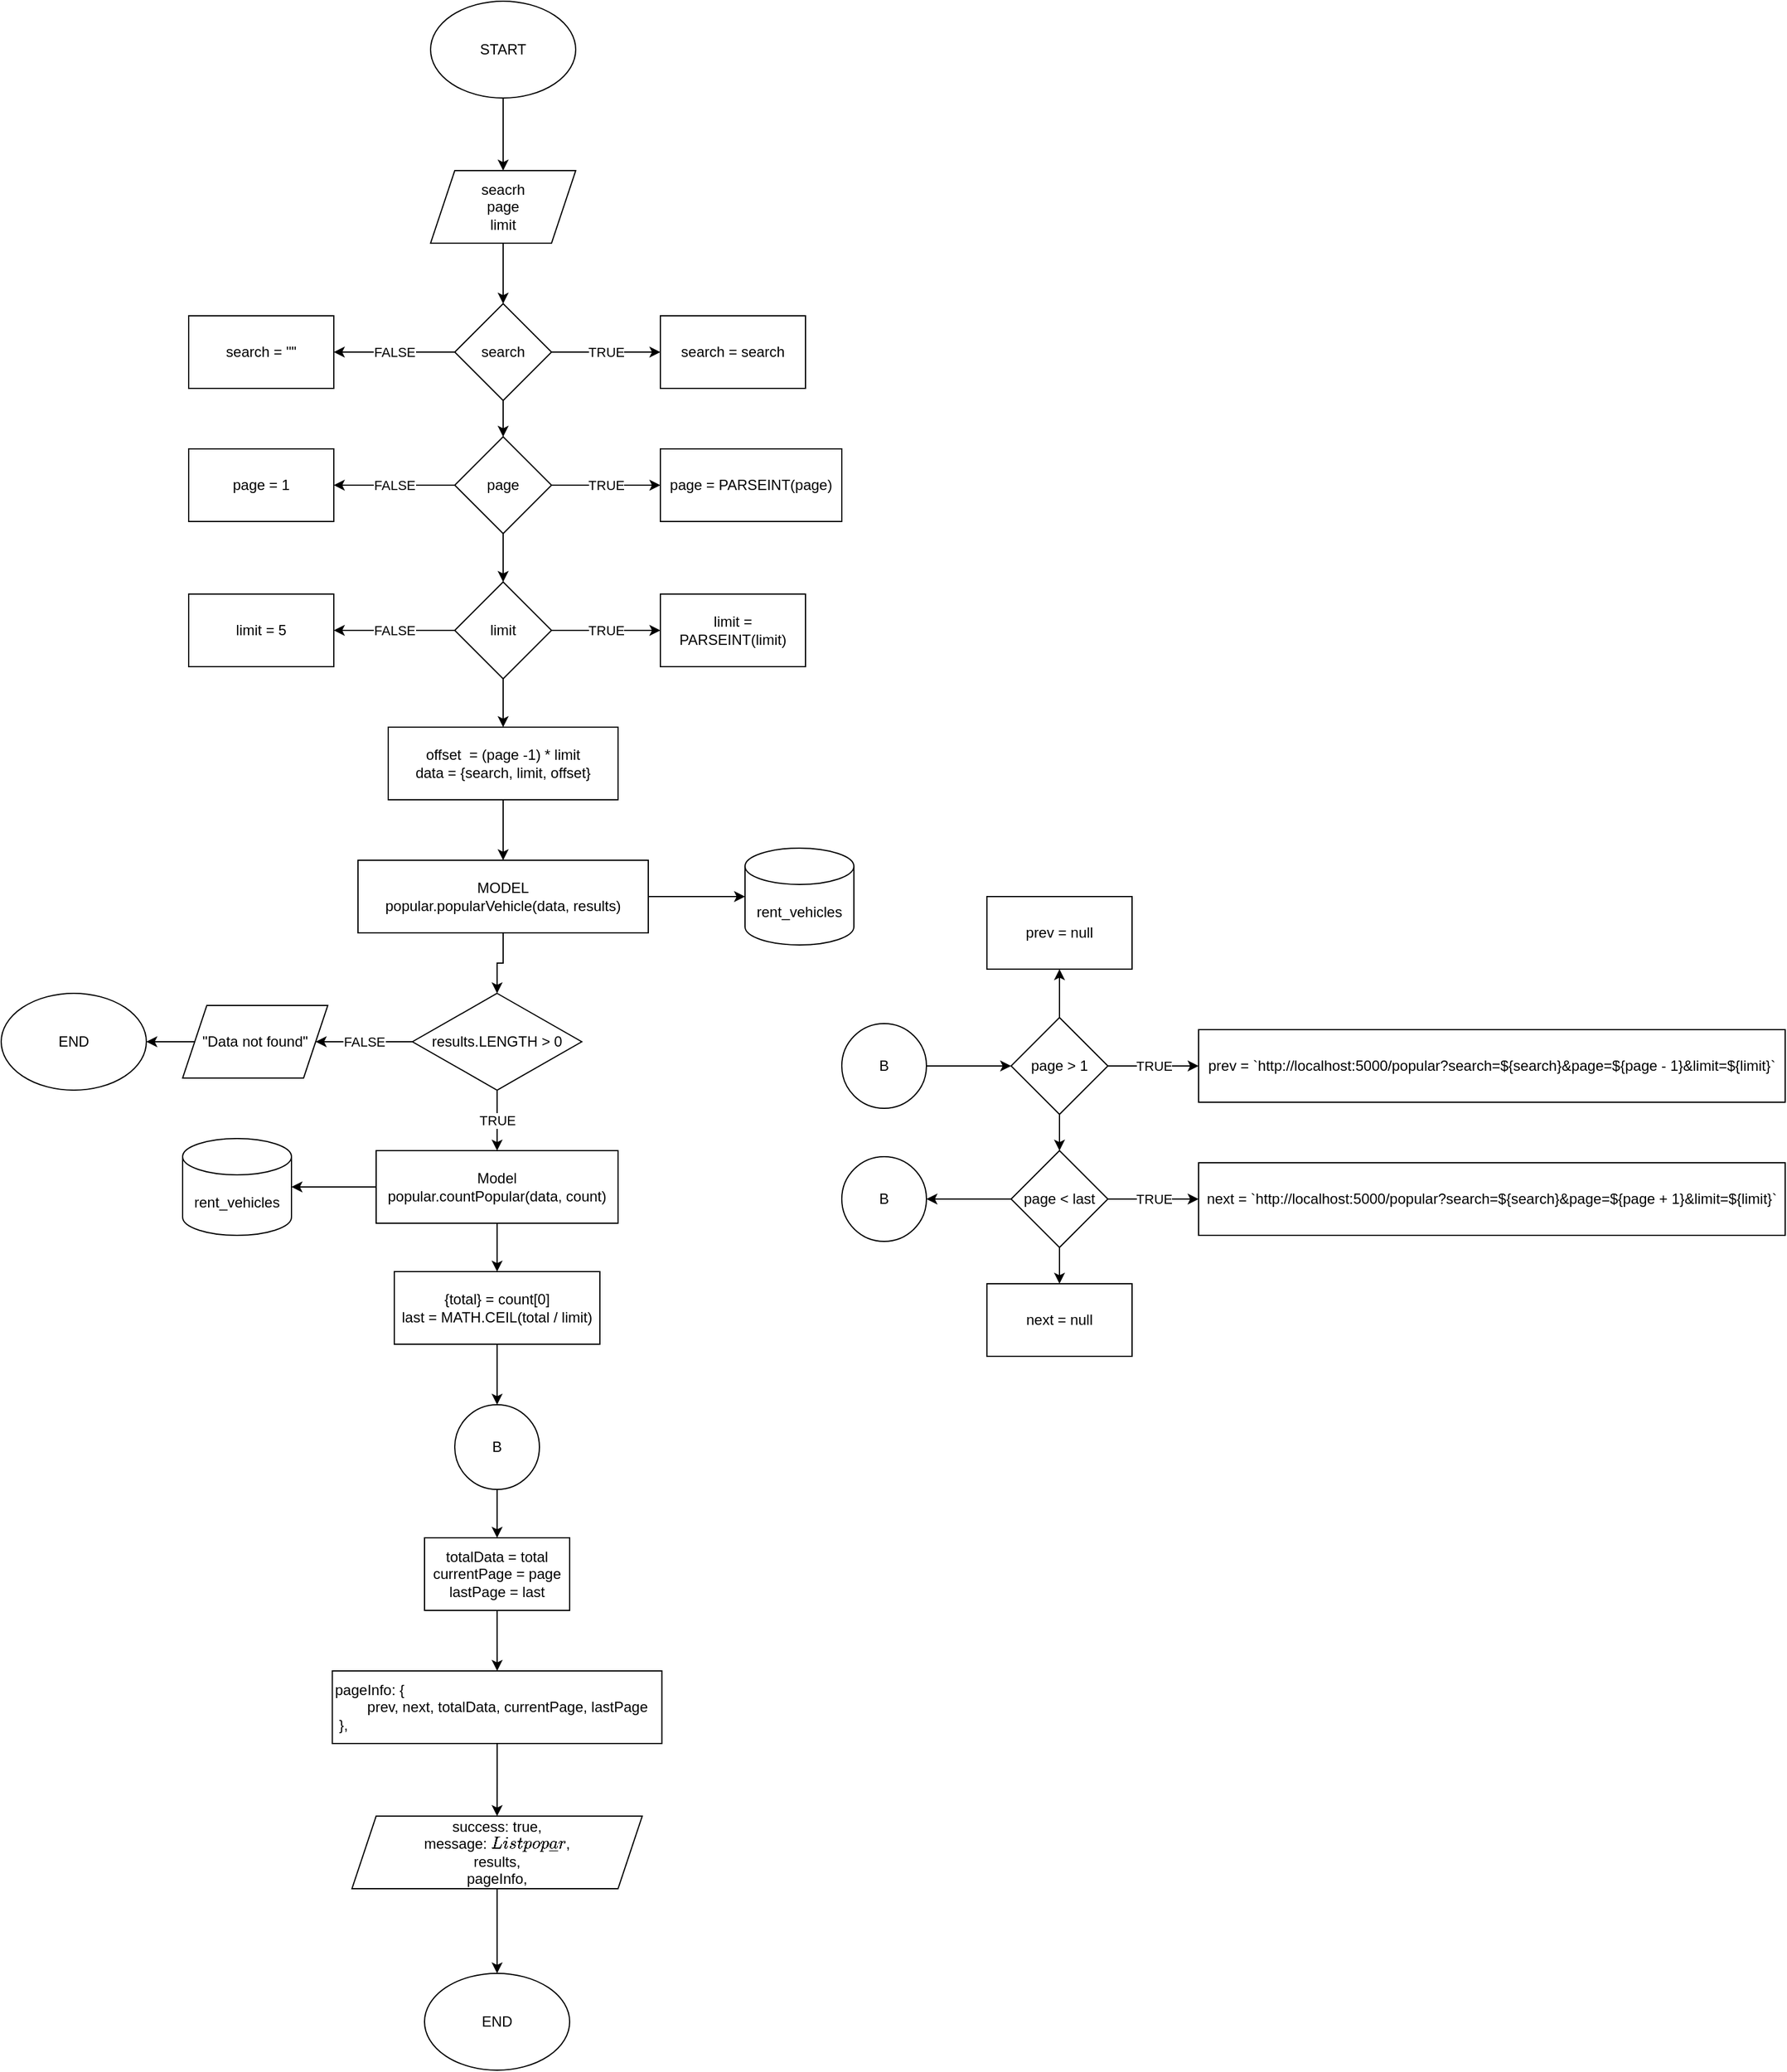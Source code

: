 <mxfile version="16.5.1" type="device"><diagram id="QjYlrru3f6eTGDuYevZg" name="popular vehicles"><mxGraphModel dx="1117" dy="827" grid="1" gridSize="10" guides="1" tooltips="1" connect="1" arrows="1" fold="1" page="1" pageScale="1" pageWidth="850" pageHeight="1100" math="0" shadow="0"><root><mxCell id="0"/><mxCell id="1" parent="0"/><mxCell id="omyvL46x8O9ldQBcuuMB-2" value="" style="edgeStyle=orthogonalEdgeStyle;rounded=0;orthogonalLoop=1;jettySize=auto;html=1;" edge="1" parent="1" source="omyvL46x8O9ldQBcuuMB-3" target="omyvL46x8O9ldQBcuuMB-5"><mxGeometry relative="1" as="geometry"/></mxCell><mxCell id="omyvL46x8O9ldQBcuuMB-3" value="START" style="ellipse;whiteSpace=wrap;html=1;" vertex="1" parent="1"><mxGeometry x="485" y="80" width="120" height="80" as="geometry"/></mxCell><mxCell id="omyvL46x8O9ldQBcuuMB-4" value="" style="edgeStyle=orthogonalEdgeStyle;rounded=0;orthogonalLoop=1;jettySize=auto;html=1;" edge="1" parent="1" source="omyvL46x8O9ldQBcuuMB-5" target="omyvL46x8O9ldQBcuuMB-9"><mxGeometry relative="1" as="geometry"/></mxCell><mxCell id="omyvL46x8O9ldQBcuuMB-5" value="seacrh&lt;br&gt;page&lt;br&gt;limit" style="shape=parallelogram;perimeter=parallelogramPerimeter;whiteSpace=wrap;html=1;fixedSize=1;" vertex="1" parent="1"><mxGeometry x="485" y="220" width="120" height="60" as="geometry"/></mxCell><mxCell id="omyvL46x8O9ldQBcuuMB-6" value="TRUE" style="edgeStyle=orthogonalEdgeStyle;rounded=0;orthogonalLoop=1;jettySize=auto;html=1;" edge="1" parent="1" source="omyvL46x8O9ldQBcuuMB-9" target="omyvL46x8O9ldQBcuuMB-10"><mxGeometry relative="1" as="geometry"/></mxCell><mxCell id="omyvL46x8O9ldQBcuuMB-7" value="FALSE" style="edgeStyle=orthogonalEdgeStyle;rounded=0;orthogonalLoop=1;jettySize=auto;html=1;" edge="1" parent="1" source="omyvL46x8O9ldQBcuuMB-9" target="omyvL46x8O9ldQBcuuMB-11"><mxGeometry relative="1" as="geometry"/></mxCell><mxCell id="omyvL46x8O9ldQBcuuMB-8" value="" style="edgeStyle=orthogonalEdgeStyle;rounded=0;orthogonalLoop=1;jettySize=auto;html=1;" edge="1" parent="1" source="omyvL46x8O9ldQBcuuMB-9" target="omyvL46x8O9ldQBcuuMB-15"><mxGeometry relative="1" as="geometry"/></mxCell><mxCell id="omyvL46x8O9ldQBcuuMB-9" value="search" style="rhombus;whiteSpace=wrap;html=1;" vertex="1" parent="1"><mxGeometry x="505" y="330" width="80" height="80" as="geometry"/></mxCell><mxCell id="omyvL46x8O9ldQBcuuMB-10" value="search = search" style="rounded=0;whiteSpace=wrap;html=1;" vertex="1" parent="1"><mxGeometry x="675" y="340" width="120" height="60" as="geometry"/></mxCell><mxCell id="omyvL46x8O9ldQBcuuMB-11" value="search = &quot;&quot;" style="rounded=0;whiteSpace=wrap;html=1;" vertex="1" parent="1"><mxGeometry x="285" y="340" width="120" height="60" as="geometry"/></mxCell><mxCell id="omyvL46x8O9ldQBcuuMB-12" value="TRUE" style="edgeStyle=orthogonalEdgeStyle;rounded=0;orthogonalLoop=1;jettySize=auto;html=1;" edge="1" parent="1" source="omyvL46x8O9ldQBcuuMB-15" target="omyvL46x8O9ldQBcuuMB-16"><mxGeometry relative="1" as="geometry"/></mxCell><mxCell id="omyvL46x8O9ldQBcuuMB-13" value="FALSE" style="edgeStyle=orthogonalEdgeStyle;rounded=0;orthogonalLoop=1;jettySize=auto;html=1;" edge="1" parent="1" source="omyvL46x8O9ldQBcuuMB-15" target="omyvL46x8O9ldQBcuuMB-17"><mxGeometry relative="1" as="geometry"/></mxCell><mxCell id="omyvL46x8O9ldQBcuuMB-14" value="" style="edgeStyle=orthogonalEdgeStyle;rounded=0;orthogonalLoop=1;jettySize=auto;html=1;" edge="1" parent="1" source="omyvL46x8O9ldQBcuuMB-15" target="omyvL46x8O9ldQBcuuMB-21"><mxGeometry relative="1" as="geometry"/></mxCell><mxCell id="omyvL46x8O9ldQBcuuMB-15" value="page" style="rhombus;whiteSpace=wrap;html=1;" vertex="1" parent="1"><mxGeometry x="505" y="440" width="80" height="80" as="geometry"/></mxCell><mxCell id="omyvL46x8O9ldQBcuuMB-16" value="page = PARSEINT(page)" style="rounded=0;whiteSpace=wrap;html=1;" vertex="1" parent="1"><mxGeometry x="675" y="450" width="150" height="60" as="geometry"/></mxCell><mxCell id="omyvL46x8O9ldQBcuuMB-17" value="page = 1" style="rounded=0;whiteSpace=wrap;html=1;" vertex="1" parent="1"><mxGeometry x="285" y="450" width="120" height="60" as="geometry"/></mxCell><mxCell id="omyvL46x8O9ldQBcuuMB-18" value="TRUE" style="edgeStyle=orthogonalEdgeStyle;rounded=0;orthogonalLoop=1;jettySize=auto;html=1;" edge="1" parent="1" source="omyvL46x8O9ldQBcuuMB-21" target="omyvL46x8O9ldQBcuuMB-22"><mxGeometry relative="1" as="geometry"/></mxCell><mxCell id="omyvL46x8O9ldQBcuuMB-19" value="FALSE" style="edgeStyle=orthogonalEdgeStyle;rounded=0;orthogonalLoop=1;jettySize=auto;html=1;" edge="1" parent="1" source="omyvL46x8O9ldQBcuuMB-21" target="omyvL46x8O9ldQBcuuMB-23"><mxGeometry relative="1" as="geometry"/></mxCell><mxCell id="omyvL46x8O9ldQBcuuMB-20" value="" style="edgeStyle=orthogonalEdgeStyle;rounded=0;orthogonalLoop=1;jettySize=auto;html=1;" edge="1" parent="1" source="omyvL46x8O9ldQBcuuMB-21" target="omyvL46x8O9ldQBcuuMB-25"><mxGeometry relative="1" as="geometry"/></mxCell><mxCell id="omyvL46x8O9ldQBcuuMB-21" value="limit" style="rhombus;whiteSpace=wrap;html=1;" vertex="1" parent="1"><mxGeometry x="505" y="560" width="80" height="80" as="geometry"/></mxCell><mxCell id="omyvL46x8O9ldQBcuuMB-22" value="limit = PARSEINT(limit)" style="rounded=0;whiteSpace=wrap;html=1;" vertex="1" parent="1"><mxGeometry x="675" y="570" width="120" height="60" as="geometry"/></mxCell><mxCell id="omyvL46x8O9ldQBcuuMB-23" value="limit = 5" style="rounded=0;whiteSpace=wrap;html=1;" vertex="1" parent="1"><mxGeometry x="285" y="570" width="120" height="60" as="geometry"/></mxCell><mxCell id="omyvL46x8O9ldQBcuuMB-24" value="" style="edgeStyle=orthogonalEdgeStyle;rounded=0;orthogonalLoop=1;jettySize=auto;html=1;" edge="1" parent="1" source="omyvL46x8O9ldQBcuuMB-25" target="omyvL46x8O9ldQBcuuMB-28"><mxGeometry relative="1" as="geometry"/></mxCell><mxCell id="omyvL46x8O9ldQBcuuMB-25" value="offset&amp;nbsp; = (page -1) * limit&lt;br&gt;data = {search, limit, offset}" style="rounded=0;whiteSpace=wrap;html=1;" vertex="1" parent="1"><mxGeometry x="450" y="680" width="190" height="60" as="geometry"/></mxCell><mxCell id="omyvL46x8O9ldQBcuuMB-26" value="" style="edgeStyle=orthogonalEdgeStyle;rounded=0;orthogonalLoop=1;jettySize=auto;html=1;fontSize=12;" edge="1" parent="1" source="omyvL46x8O9ldQBcuuMB-28" target="omyvL46x8O9ldQBcuuMB-29"><mxGeometry relative="1" as="geometry"/></mxCell><mxCell id="omyvL46x8O9ldQBcuuMB-27" value="" style="edgeStyle=orthogonalEdgeStyle;rounded=0;orthogonalLoop=1;jettySize=auto;html=1;fontSize=12;" edge="1" parent="1" source="omyvL46x8O9ldQBcuuMB-28" target="omyvL46x8O9ldQBcuuMB-32"><mxGeometry relative="1" as="geometry"/></mxCell><mxCell id="omyvL46x8O9ldQBcuuMB-28" value="MODEL&lt;br&gt;popular.popularVehicle(data, results)" style="rounded=0;whiteSpace=wrap;html=1;" vertex="1" parent="1"><mxGeometry x="425" y="790" width="240" height="60" as="geometry"/></mxCell><mxCell id="omyvL46x8O9ldQBcuuMB-29" value="rent_vehicles" style="shape=cylinder3;whiteSpace=wrap;html=1;boundedLbl=1;backgroundOutline=1;size=15;" vertex="1" parent="1"><mxGeometry x="745" y="780" width="90" height="80" as="geometry"/></mxCell><mxCell id="omyvL46x8O9ldQBcuuMB-30" value="FALSE" style="edgeStyle=orthogonalEdgeStyle;rounded=0;orthogonalLoop=1;jettySize=auto;html=1;" edge="1" parent="1" source="omyvL46x8O9ldQBcuuMB-32" target="omyvL46x8O9ldQBcuuMB-34"><mxGeometry relative="1" as="geometry"/></mxCell><mxCell id="omyvL46x8O9ldQBcuuMB-31" value="TRUE" style="edgeStyle=orthogonalEdgeStyle;rounded=0;orthogonalLoop=1;jettySize=auto;html=1;" edge="1" parent="1" source="omyvL46x8O9ldQBcuuMB-32" target="omyvL46x8O9ldQBcuuMB-37"><mxGeometry relative="1" as="geometry"/></mxCell><mxCell id="omyvL46x8O9ldQBcuuMB-32" value="results.LENGTH &amp;gt; 0" style="rhombus;whiteSpace=wrap;html=1;" vertex="1" parent="1"><mxGeometry x="470" y="900" width="140" height="80" as="geometry"/></mxCell><mxCell id="omyvL46x8O9ldQBcuuMB-33" value="" style="edgeStyle=orthogonalEdgeStyle;rounded=0;orthogonalLoop=1;jettySize=auto;html=1;" edge="1" parent="1" source="omyvL46x8O9ldQBcuuMB-34" target="omyvL46x8O9ldQBcuuMB-60"><mxGeometry relative="1" as="geometry"/></mxCell><mxCell id="omyvL46x8O9ldQBcuuMB-34" value="&quot;Data not found&quot;" style="shape=parallelogram;perimeter=parallelogramPerimeter;whiteSpace=wrap;html=1;fixedSize=1;" vertex="1" parent="1"><mxGeometry x="280" y="910" width="120" height="60" as="geometry"/></mxCell><mxCell id="omyvL46x8O9ldQBcuuMB-35" value="" style="edgeStyle=orthogonalEdgeStyle;rounded=0;orthogonalLoop=1;jettySize=auto;html=1;fontSize=12;" edge="1" parent="1" source="omyvL46x8O9ldQBcuuMB-37" target="omyvL46x8O9ldQBcuuMB-64"><mxGeometry relative="1" as="geometry"/></mxCell><mxCell id="omyvL46x8O9ldQBcuuMB-36" value="" style="edgeStyle=orthogonalEdgeStyle;rounded=0;orthogonalLoop=1;jettySize=auto;html=1;fontSize=12;" edge="1" parent="1" source="omyvL46x8O9ldQBcuuMB-37" target="omyvL46x8O9ldQBcuuMB-39"><mxGeometry relative="1" as="geometry"/></mxCell><mxCell id="omyvL46x8O9ldQBcuuMB-37" value="Model&lt;br&gt;popular.countPopular(data, count)" style="rounded=0;whiteSpace=wrap;html=1;" vertex="1" parent="1"><mxGeometry x="440" y="1030" width="200" height="60" as="geometry"/></mxCell><mxCell id="omyvL46x8O9ldQBcuuMB-38" value="" style="edgeStyle=orthogonalEdgeStyle;rounded=0;orthogonalLoop=1;jettySize=auto;html=1;" edge="1" parent="1" source="omyvL46x8O9ldQBcuuMB-39" target="omyvL46x8O9ldQBcuuMB-63"><mxGeometry relative="1" as="geometry"/></mxCell><mxCell id="omyvL46x8O9ldQBcuuMB-39" value="{total} = count[0]&lt;br&gt;last = MATH.CEIL(total / limit)" style="rounded=0;whiteSpace=wrap;html=1;" vertex="1" parent="1"><mxGeometry x="455" y="1130" width="170" height="60" as="geometry"/></mxCell><mxCell id="omyvL46x8O9ldQBcuuMB-40" value="" style="edgeStyle=orthogonalEdgeStyle;rounded=0;orthogonalLoop=1;jettySize=auto;html=1;" edge="1" parent="1" source="omyvL46x8O9ldQBcuuMB-41" target="omyvL46x8O9ldQBcuuMB-43"><mxGeometry relative="1" as="geometry"/></mxCell><mxCell id="omyvL46x8O9ldQBcuuMB-41" value="&lt;div&gt;pageInfo:&amp;nbsp;&lt;span&gt;{&lt;/span&gt;&lt;/div&gt;&lt;div&gt;&lt;span&gt;&lt;span style=&quot;white-space: pre&quot;&gt;&#9;&lt;/span&gt;prev,&lt;/span&gt;&lt;span&gt;&amp;nbsp;next,&lt;/span&gt;&lt;span&gt;&amp;nbsp;totalData,&lt;/span&gt;&lt;span&gt;&amp;nbsp;currentPage,&lt;/span&gt;&lt;span&gt;&amp;nbsp;lastPage&lt;/span&gt;&lt;/div&gt;&lt;div&gt;&amp;nbsp;},&lt;/div&gt;" style="rounded=0;whiteSpace=wrap;html=1;align=left;" vertex="1" parent="1"><mxGeometry x="403.75" y="1460" width="272.5" height="60" as="geometry"/></mxCell><mxCell id="omyvL46x8O9ldQBcuuMB-42" value="" style="edgeStyle=orthogonalEdgeStyle;rounded=0;orthogonalLoop=1;jettySize=auto;html=1;" edge="1" parent="1" source="omyvL46x8O9ldQBcuuMB-43"><mxGeometry relative="1" as="geometry"><mxPoint x="540" y="1710.0" as="targetPoint"/></mxGeometry></mxCell><mxCell id="omyvL46x8O9ldQBcuuMB-43" value="&lt;div&gt;success: true,&lt;/div&gt;&lt;div&gt;message: `List popular`,&lt;/div&gt;&lt;div&gt;&lt;span&gt;results,&lt;/span&gt;&lt;/div&gt;&lt;div&gt;&lt;span&gt;pageInfo,&lt;/span&gt;&lt;/div&gt;" style="shape=parallelogram;perimeter=parallelogramPerimeter;whiteSpace=wrap;html=1;fixedSize=1;align=center;" vertex="1" parent="1"><mxGeometry x="420" y="1580" width="240" height="60" as="geometry"/></mxCell><mxCell id="omyvL46x8O9ldQBcuuMB-44" value="" style="edgeStyle=orthogonalEdgeStyle;rounded=0;orthogonalLoop=1;jettySize=auto;html=1;" edge="1" parent="1" source="omyvL46x8O9ldQBcuuMB-45" target="omyvL46x8O9ldQBcuuMB-49"><mxGeometry relative="1" as="geometry"/></mxCell><mxCell id="omyvL46x8O9ldQBcuuMB-45" value="B" style="ellipse;whiteSpace=wrap;html=1;aspect=fixed;" vertex="1" parent="1"><mxGeometry x="825" y="925" width="70" height="70" as="geometry"/></mxCell><mxCell id="omyvL46x8O9ldQBcuuMB-46" value="TRUE" style="edgeStyle=orthogonalEdgeStyle;rounded=0;orthogonalLoop=1;jettySize=auto;html=1;" edge="1" parent="1" source="omyvL46x8O9ldQBcuuMB-49" target="omyvL46x8O9ldQBcuuMB-50"><mxGeometry relative="1" as="geometry"/></mxCell><mxCell id="omyvL46x8O9ldQBcuuMB-47" value="" style="edgeStyle=orthogonalEdgeStyle;rounded=0;orthogonalLoop=1;jettySize=auto;html=1;" edge="1" parent="1" source="omyvL46x8O9ldQBcuuMB-49" target="omyvL46x8O9ldQBcuuMB-52"><mxGeometry relative="1" as="geometry"/></mxCell><mxCell id="omyvL46x8O9ldQBcuuMB-48" value="" style="edgeStyle=orthogonalEdgeStyle;rounded=0;orthogonalLoop=1;jettySize=auto;html=1;" edge="1" parent="1" source="omyvL46x8O9ldQBcuuMB-49" target="omyvL46x8O9ldQBcuuMB-56"><mxGeometry relative="1" as="geometry"/></mxCell><mxCell id="omyvL46x8O9ldQBcuuMB-49" value="page &amp;gt; 1" style="rhombus;whiteSpace=wrap;html=1;" vertex="1" parent="1"><mxGeometry x="965" y="920" width="80" height="80" as="geometry"/></mxCell><mxCell id="omyvL46x8O9ldQBcuuMB-50" value="&lt;span&gt;prev = `http://localhost:5000/popular?&lt;/span&gt;&lt;span&gt;search=${search}&amp;amp;page=${page - 1}&amp;amp;limit=${limit}`&lt;/span&gt;" style="rounded=0;whiteSpace=wrap;html=1;align=center;" vertex="1" parent="1"><mxGeometry x="1120" y="930" width="485" height="60" as="geometry"/></mxCell><mxCell id="omyvL46x8O9ldQBcuuMB-51" value="&lt;span style=&quot;text-align: left&quot;&gt;next = `http://localhost:5000/popular?&lt;/span&gt;&lt;span style=&quot;text-align: left&quot;&gt;search=${search}&amp;amp;page=${page + 1}&amp;amp;limit=${limit}`&lt;/span&gt;" style="rounded=0;whiteSpace=wrap;html=1;" vertex="1" parent="1"><mxGeometry x="1120" y="1040" width="485" height="60" as="geometry"/></mxCell><mxCell id="omyvL46x8O9ldQBcuuMB-52" value="prev = null" style="rounded=0;whiteSpace=wrap;html=1;" vertex="1" parent="1"><mxGeometry x="945" y="820" width="120" height="60" as="geometry"/></mxCell><mxCell id="omyvL46x8O9ldQBcuuMB-53" value="TRUE" style="edgeStyle=orthogonalEdgeStyle;rounded=0;orthogonalLoop=1;jettySize=auto;html=1;" edge="1" parent="1" source="omyvL46x8O9ldQBcuuMB-56" target="omyvL46x8O9ldQBcuuMB-51"><mxGeometry relative="1" as="geometry"/></mxCell><mxCell id="omyvL46x8O9ldQBcuuMB-54" value="" style="edgeStyle=orthogonalEdgeStyle;rounded=0;orthogonalLoop=1;jettySize=auto;html=1;" edge="1" parent="1" source="omyvL46x8O9ldQBcuuMB-56" target="omyvL46x8O9ldQBcuuMB-57"><mxGeometry relative="1" as="geometry"/></mxCell><mxCell id="omyvL46x8O9ldQBcuuMB-55" value="" style="edgeStyle=orthogonalEdgeStyle;rounded=0;orthogonalLoop=1;jettySize=auto;html=1;" edge="1" parent="1" source="omyvL46x8O9ldQBcuuMB-56" target="omyvL46x8O9ldQBcuuMB-65"><mxGeometry relative="1" as="geometry"/></mxCell><mxCell id="omyvL46x8O9ldQBcuuMB-56" value="page &amp;lt; last" style="rhombus;whiteSpace=wrap;html=1;" vertex="1" parent="1"><mxGeometry x="965" y="1030" width="80" height="80" as="geometry"/></mxCell><mxCell id="omyvL46x8O9ldQBcuuMB-57" value="next = null" style="rounded=0;whiteSpace=wrap;html=1;" vertex="1" parent="1"><mxGeometry x="945" y="1140" width="120" height="60" as="geometry"/></mxCell><mxCell id="omyvL46x8O9ldQBcuuMB-58" value="" style="edgeStyle=orthogonalEdgeStyle;rounded=0;orthogonalLoop=1;jettySize=auto;html=1;" edge="1" parent="1" source="omyvL46x8O9ldQBcuuMB-59" target="omyvL46x8O9ldQBcuuMB-41"><mxGeometry relative="1" as="geometry"/></mxCell><mxCell id="omyvL46x8O9ldQBcuuMB-59" value="totalData = total&lt;br&gt;currentPage = page&lt;br&gt;lastPage = last" style="rounded=0;whiteSpace=wrap;html=1;" vertex="1" parent="1"><mxGeometry x="480" y="1350" width="120" height="60" as="geometry"/></mxCell><mxCell id="omyvL46x8O9ldQBcuuMB-60" value="END" style="ellipse;whiteSpace=wrap;html=1;" vertex="1" parent="1"><mxGeometry x="130" y="900" width="120" height="80" as="geometry"/></mxCell><mxCell id="omyvL46x8O9ldQBcuuMB-61" value="END" style="ellipse;whiteSpace=wrap;html=1;" vertex="1" parent="1"><mxGeometry x="480" y="1710" width="120" height="80" as="geometry"/></mxCell><mxCell id="omyvL46x8O9ldQBcuuMB-62" value="" style="edgeStyle=orthogonalEdgeStyle;rounded=0;orthogonalLoop=1;jettySize=auto;html=1;" edge="1" parent="1" source="omyvL46x8O9ldQBcuuMB-63" target="omyvL46x8O9ldQBcuuMB-59"><mxGeometry relative="1" as="geometry"/></mxCell><mxCell id="omyvL46x8O9ldQBcuuMB-63" value="B" style="ellipse;whiteSpace=wrap;html=1;aspect=fixed;" vertex="1" parent="1"><mxGeometry x="505" y="1240" width="70" height="70" as="geometry"/></mxCell><mxCell id="omyvL46x8O9ldQBcuuMB-64" value="rent_vehicles" style="shape=cylinder3;whiteSpace=wrap;html=1;boundedLbl=1;backgroundOutline=1;size=15;" vertex="1" parent="1"><mxGeometry x="280" y="1020" width="90" height="80" as="geometry"/></mxCell><mxCell id="omyvL46x8O9ldQBcuuMB-65" value="B" style="ellipse;whiteSpace=wrap;html=1;aspect=fixed;" vertex="1" parent="1"><mxGeometry x="825" y="1035" width="70" height="70" as="geometry"/></mxCell></root></mxGraphModel></diagram></mxfile>